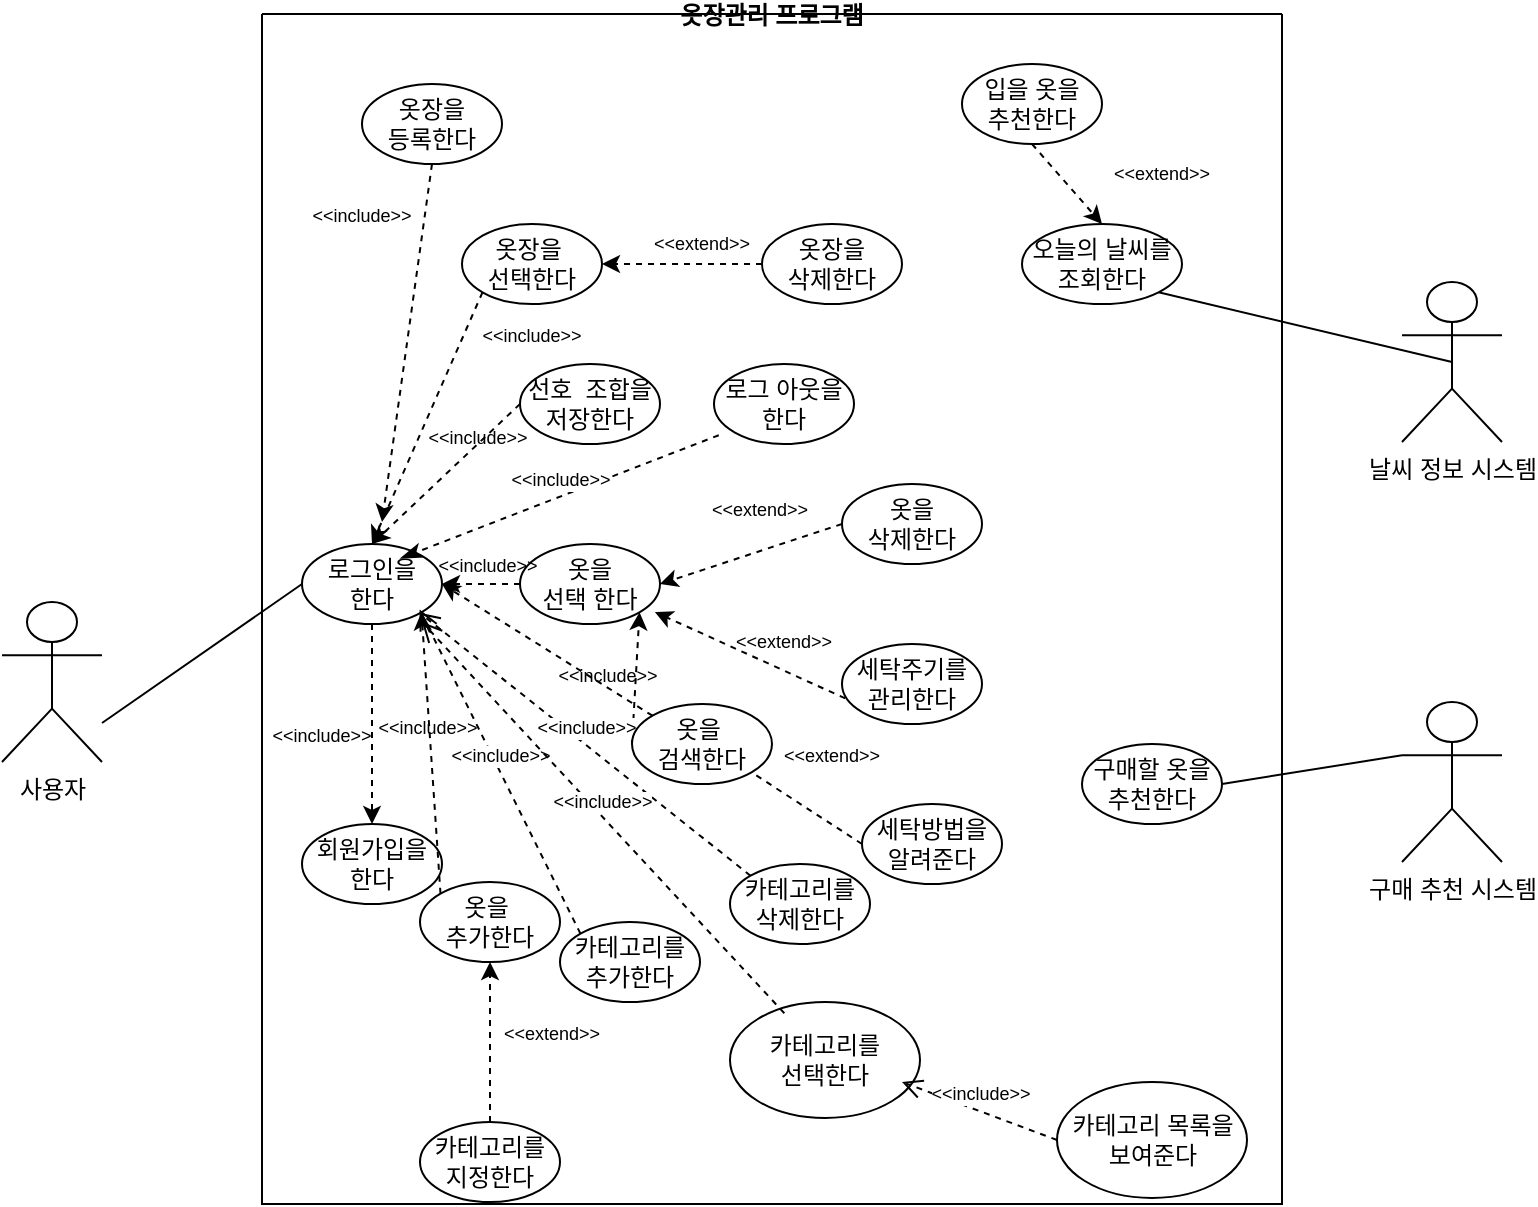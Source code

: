 <mxfile version="17.4.6" type="github">
  <diagram id="eXh087APFA0FxH9GW3ad" name="Page-1">
    <mxGraphModel dx="1038" dy="1650" grid="1" gridSize="10" guides="1" tooltips="1" connect="1" arrows="1" fold="1" page="1" pageScale="1" pageWidth="827" pageHeight="1169" math="0" shadow="0">
      <root>
        <mxCell id="0" />
        <mxCell id="1" parent="0" />
        <mxCell id="yPDIXAnX9h3u-iHD7uKG-1" value="사용자&lt;br&gt;" style="shape=umlActor;verticalLabelPosition=bottom;verticalAlign=top;html=1;outlineConnect=0;" parent="1" vertex="1">
          <mxGeometry x="50" y="-440" width="50" height="80" as="geometry" />
        </mxCell>
        <mxCell id="xYm1JuOZtIgdaOn4Q1WP-2" value="날씨 정보 시스템" style="shape=umlActor;verticalLabelPosition=bottom;verticalAlign=top;html=1;outlineConnect=0;" parent="1" vertex="1">
          <mxGeometry x="750" y="-600" width="50" height="80" as="geometry" />
        </mxCell>
        <mxCell id="xYm1JuOZtIgdaOn4Q1WP-9" value="옷장관리 프로그램" style="swimlane;startSize=0;" parent="1" vertex="1">
          <mxGeometry x="180" y="-734" width="510" height="595" as="geometry" />
        </mxCell>
        <mxCell id="xYm1JuOZtIgdaOn4Q1WP-10" value="로그인을&lt;br&gt;한다" style="ellipse;whiteSpace=wrap;html=1;" parent="xYm1JuOZtIgdaOn4Q1WP-9" vertex="1">
          <mxGeometry x="20" y="265" width="70" height="40" as="geometry" />
        </mxCell>
        <mxCell id="xYm1JuOZtIgdaOn4Q1WP-13" value="회원가입을&lt;br&gt;한다" style="ellipse;whiteSpace=wrap;html=1;" parent="xYm1JuOZtIgdaOn4Q1WP-9" vertex="1">
          <mxGeometry x="20" y="405" width="70" height="40" as="geometry" />
        </mxCell>
        <mxCell id="xYm1JuOZtIgdaOn4Q1WP-27" value="" style="html=1;rounded=0;endArrow=none;endFill=0;entryX=0;entryY=0.5;entryDx=0;entryDy=0;" parent="xYm1JuOZtIgdaOn4Q1WP-9" target="xYm1JuOZtIgdaOn4Q1WP-10" edge="1">
          <mxGeometry width="100" relative="1" as="geometry">
            <mxPoint x="-80" y="354.5" as="sourcePoint" />
            <mxPoint x="20" y="354.5" as="targetPoint" />
          </mxGeometry>
        </mxCell>
        <mxCell id="xYm1JuOZtIgdaOn4Q1WP-28" value="&lt;font style=&quot;font-size: 9px&quot;&gt;&amp;lt;&amp;lt;include&amp;gt;&amp;gt;&lt;/font&gt;" style="text;html=1;strokeColor=none;fillColor=none;align=center;verticalAlign=middle;whiteSpace=wrap;rounded=0;" parent="xYm1JuOZtIgdaOn4Q1WP-9" vertex="1">
          <mxGeometry y="345" width="60" height="30" as="geometry" />
        </mxCell>
        <mxCell id="xYm1JuOZtIgdaOn4Q1WP-29" value="세탁주기를&lt;br&gt;관리한다" style="ellipse;whiteSpace=wrap;html=1;" parent="xYm1JuOZtIgdaOn4Q1WP-9" vertex="1">
          <mxGeometry x="290" y="315" width="70" height="40" as="geometry" />
        </mxCell>
        <mxCell id="xYm1JuOZtIgdaOn4Q1WP-31" value="세탁방법을&lt;br&gt;알려준다" style="ellipse;whiteSpace=wrap;html=1;" parent="xYm1JuOZtIgdaOn4Q1WP-9" vertex="1">
          <mxGeometry x="300" y="395" width="70" height="40" as="geometry" />
        </mxCell>
        <mxCell id="xYm1JuOZtIgdaOn4Q1WP-41" value="옷을&amp;nbsp;&lt;br&gt;추가한다" style="ellipse;whiteSpace=wrap;html=1;" parent="xYm1JuOZtIgdaOn4Q1WP-9" vertex="1">
          <mxGeometry x="79" y="434" width="70" height="40" as="geometry" />
        </mxCell>
        <mxCell id="xYm1JuOZtIgdaOn4Q1WP-57" value="옷을&lt;br&gt;선택 한다" style="ellipse;whiteSpace=wrap;html=1;" parent="xYm1JuOZtIgdaOn4Q1WP-9" vertex="1">
          <mxGeometry x="129" y="265" width="70" height="40" as="geometry" />
        </mxCell>
        <mxCell id="xYm1JuOZtIgdaOn4Q1WP-50" value="선호&amp;nbsp; 조합을&lt;br&gt;저장한다" style="ellipse;whiteSpace=wrap;html=1;" parent="xYm1JuOZtIgdaOn4Q1WP-9" vertex="1">
          <mxGeometry x="129" y="175" width="70" height="40" as="geometry" />
        </mxCell>
        <mxCell id="xYm1JuOZtIgdaOn4Q1WP-47" value="옷장을&amp;nbsp;&lt;br&gt;선택한다" style="ellipse;whiteSpace=wrap;html=1;" parent="xYm1JuOZtIgdaOn4Q1WP-9" vertex="1">
          <mxGeometry x="100" y="105" width="70" height="40" as="geometry" />
        </mxCell>
        <mxCell id="xYm1JuOZtIgdaOn4Q1WP-48" value="옷장을&lt;br&gt;등록한다" style="ellipse;whiteSpace=wrap;html=1;" parent="xYm1JuOZtIgdaOn4Q1WP-9" vertex="1">
          <mxGeometry x="50" y="35" width="70" height="40" as="geometry" />
        </mxCell>
        <mxCell id="xYm1JuOZtIgdaOn4Q1WP-62" value="" style="endArrow=classic;html=1;rounded=0;fontSize=9;exitX=0.5;exitY=1;exitDx=0;exitDy=0;entryX=0.5;entryY=0;entryDx=0;entryDy=0;dashed=1;" parent="xYm1JuOZtIgdaOn4Q1WP-9" source="xYm1JuOZtIgdaOn4Q1WP-10" target="xYm1JuOZtIgdaOn4Q1WP-13" edge="1">
          <mxGeometry width="50" height="50" relative="1" as="geometry">
            <mxPoint x="50" y="355" as="sourcePoint" />
            <mxPoint x="100" y="305" as="targetPoint" />
          </mxGeometry>
        </mxCell>
        <mxCell id="xYm1JuOZtIgdaOn4Q1WP-42" value="옷을&lt;br&gt;삭제한다" style="ellipse;whiteSpace=wrap;html=1;" parent="xYm1JuOZtIgdaOn4Q1WP-9" vertex="1">
          <mxGeometry x="290" y="235" width="70" height="40" as="geometry" />
        </mxCell>
        <mxCell id="xYm1JuOZtIgdaOn4Q1WP-46" value="옷장을&lt;br&gt;삭제한다" style="ellipse;whiteSpace=wrap;html=1;" parent="xYm1JuOZtIgdaOn4Q1WP-9" vertex="1">
          <mxGeometry x="250" y="105" width="70" height="40" as="geometry" />
        </mxCell>
        <mxCell id="xYm1JuOZtIgdaOn4Q1WP-45" value="카테고리를&lt;br&gt;지정한다" style="ellipse;whiteSpace=wrap;html=1;" parent="xYm1JuOZtIgdaOn4Q1WP-9" vertex="1">
          <mxGeometry x="79" y="554" width="70" height="40" as="geometry" />
        </mxCell>
        <mxCell id="xYm1JuOZtIgdaOn4Q1WP-53" value="오늘의 날씨를&lt;br&gt;조회한다" style="ellipse;whiteSpace=wrap;html=1;" parent="xYm1JuOZtIgdaOn4Q1WP-9" vertex="1">
          <mxGeometry x="380" y="105" width="80" height="40" as="geometry" />
        </mxCell>
        <mxCell id="xYm1JuOZtIgdaOn4Q1WP-44" value="입을 옷을 &lt;br&gt;추천한다" style="ellipse;whiteSpace=wrap;html=1;" parent="xYm1JuOZtIgdaOn4Q1WP-9" vertex="1">
          <mxGeometry x="350" y="25" width="70" height="40" as="geometry" />
        </mxCell>
        <mxCell id="xYm1JuOZtIgdaOn4Q1WP-43" value="구매할 옷을 추천한다" style="ellipse;whiteSpace=wrap;html=1;" parent="xYm1JuOZtIgdaOn4Q1WP-9" vertex="1">
          <mxGeometry x="410" y="365" width="70" height="40" as="geometry" />
        </mxCell>
        <mxCell id="xYm1JuOZtIgdaOn4Q1WP-66" value="" style="endArrow=classic;html=1;rounded=0;dashed=1;fontSize=9;entryX=1;entryY=0.5;entryDx=0;entryDy=0;exitX=0;exitY=0.5;exitDx=0;exitDy=0;" parent="xYm1JuOZtIgdaOn4Q1WP-9" source="xYm1JuOZtIgdaOn4Q1WP-57" target="xYm1JuOZtIgdaOn4Q1WP-10" edge="1">
          <mxGeometry width="50" height="50" relative="1" as="geometry">
            <mxPoint x="100" y="275" as="sourcePoint" />
            <mxPoint x="320" y="255" as="targetPoint" />
          </mxGeometry>
        </mxCell>
        <mxCell id="xYm1JuOZtIgdaOn4Q1WP-67" value="&lt;font style=&quot;font-size: 9px&quot;&gt;&amp;lt;&amp;lt;include&amp;gt;&amp;gt;&lt;/font&gt;" style="text;html=1;strokeColor=none;fillColor=none;align=center;verticalAlign=middle;whiteSpace=wrap;rounded=0;" parent="xYm1JuOZtIgdaOn4Q1WP-9" vertex="1">
          <mxGeometry x="83" y="260" width="60" height="30" as="geometry" />
        </mxCell>
        <mxCell id="xYm1JuOZtIgdaOn4Q1WP-70" value="" style="endArrow=classic;html=1;rounded=0;dashed=1;fontSize=9;exitX=0;exitY=0.5;exitDx=0;exitDy=0;entryX=0.5;entryY=0;entryDx=0;entryDy=0;" parent="xYm1JuOZtIgdaOn4Q1WP-9" source="xYm1JuOZtIgdaOn4Q1WP-50" target="xYm1JuOZtIgdaOn4Q1WP-10" edge="1">
          <mxGeometry width="50" height="50" relative="1" as="geometry">
            <mxPoint x="270" y="305" as="sourcePoint" />
            <mxPoint x="320" y="255" as="targetPoint" />
          </mxGeometry>
        </mxCell>
        <mxCell id="xYm1JuOZtIgdaOn4Q1WP-71" value="&lt;font style=&quot;font-size: 9px&quot;&gt;&amp;lt;&amp;lt;include&amp;gt;&amp;gt;&lt;/font&gt;" style="text;html=1;strokeColor=none;fillColor=none;align=center;verticalAlign=middle;whiteSpace=wrap;rounded=0;" parent="xYm1JuOZtIgdaOn4Q1WP-9" vertex="1">
          <mxGeometry x="78" y="196" width="60" height="30" as="geometry" />
        </mxCell>
        <mxCell id="xYm1JuOZtIgdaOn4Q1WP-72" value="" style="endArrow=classic;html=1;rounded=0;dashed=1;fontSize=9;exitX=0;exitY=1;exitDx=0;exitDy=0;entryX=0.5;entryY=0;entryDx=0;entryDy=0;" parent="xYm1JuOZtIgdaOn4Q1WP-9" source="xYm1JuOZtIgdaOn4Q1WP-47" target="xYm1JuOZtIgdaOn4Q1WP-10" edge="1">
          <mxGeometry width="50" height="50" relative="1" as="geometry">
            <mxPoint x="270" y="305" as="sourcePoint" />
            <mxPoint x="320" y="255" as="targetPoint" />
          </mxGeometry>
        </mxCell>
        <mxCell id="xYm1JuOZtIgdaOn4Q1WP-73" value="&lt;font style=&quot;font-size: 9px&quot;&gt;&amp;lt;&amp;lt;include&amp;gt;&amp;gt;&lt;/font&gt;" style="text;html=1;strokeColor=none;fillColor=none;align=center;verticalAlign=middle;whiteSpace=wrap;rounded=0;" parent="xYm1JuOZtIgdaOn4Q1WP-9" vertex="1">
          <mxGeometry x="105" y="145" width="60" height="30" as="geometry" />
        </mxCell>
        <mxCell id="xYm1JuOZtIgdaOn4Q1WP-76" value="&lt;font style=&quot;font-size: 9px&quot;&gt;&amp;lt;&amp;lt;include&amp;gt;&amp;gt;&lt;/font&gt;" style="text;html=1;strokeColor=none;fillColor=none;align=center;verticalAlign=middle;whiteSpace=wrap;rounded=0;" parent="xYm1JuOZtIgdaOn4Q1WP-9" vertex="1">
          <mxGeometry x="20" y="85" width="60" height="30" as="geometry" />
        </mxCell>
        <mxCell id="xYm1JuOZtIgdaOn4Q1WP-77" value="" style="endArrow=classic;html=1;rounded=0;dashed=1;fontSize=9;exitX=0;exitY=0;exitDx=0;exitDy=0;entryX=1;entryY=1;entryDx=0;entryDy=0;" parent="xYm1JuOZtIgdaOn4Q1WP-9" source="xYm1JuOZtIgdaOn4Q1WP-41" target="xYm1JuOZtIgdaOn4Q1WP-10" edge="1">
          <mxGeometry width="50" height="50" relative="1" as="geometry">
            <mxPoint x="270" y="345" as="sourcePoint" />
            <mxPoint x="320" y="295" as="targetPoint" />
          </mxGeometry>
        </mxCell>
        <mxCell id="xYm1JuOZtIgdaOn4Q1WP-78" value="&lt;font style=&quot;font-size: 9px&quot;&gt;&amp;lt;&amp;lt;include&amp;gt;&amp;gt;&lt;/font&gt;" style="text;html=1;strokeColor=none;fillColor=none;align=center;verticalAlign=middle;whiteSpace=wrap;rounded=0;" parent="xYm1JuOZtIgdaOn4Q1WP-9" vertex="1">
          <mxGeometry x="53" y="341" width="60" height="30" as="geometry" />
        </mxCell>
        <mxCell id="xYm1JuOZtIgdaOn4Q1WP-79" value="" style="endArrow=classic;html=1;rounded=0;dashed=1;fontSize=9;exitX=0.5;exitY=0;exitDx=0;exitDy=0;entryX=0.5;entryY=1;entryDx=0;entryDy=0;" parent="xYm1JuOZtIgdaOn4Q1WP-9" source="xYm1JuOZtIgdaOn4Q1WP-45" target="xYm1JuOZtIgdaOn4Q1WP-41" edge="1">
          <mxGeometry width="50" height="50" relative="1" as="geometry">
            <mxPoint x="220" y="424" as="sourcePoint" />
            <mxPoint x="270" y="374" as="targetPoint" />
          </mxGeometry>
        </mxCell>
        <mxCell id="xYm1JuOZtIgdaOn4Q1WP-80" value="&lt;font style=&quot;font-size: 9px&quot;&gt;&amp;lt;&amp;lt;extend&amp;gt;&amp;gt;&lt;/font&gt;" style="text;html=1;strokeColor=none;fillColor=none;align=center;verticalAlign=middle;whiteSpace=wrap;rounded=0;" parent="xYm1JuOZtIgdaOn4Q1WP-9" vertex="1">
          <mxGeometry x="115" y="494" width="60" height="30" as="geometry" />
        </mxCell>
        <mxCell id="xYm1JuOZtIgdaOn4Q1WP-90" value="" style="endArrow=classic;html=1;rounded=0;fontSize=9;entryX=0.5;entryY=0;entryDx=0;entryDy=0;exitX=0.5;exitY=1;exitDx=0;exitDy=0;dashed=1;" parent="xYm1JuOZtIgdaOn4Q1WP-9" source="xYm1JuOZtIgdaOn4Q1WP-44" target="xYm1JuOZtIgdaOn4Q1WP-53" edge="1">
          <mxGeometry width="50" height="50" relative="1" as="geometry">
            <mxPoint x="270" y="275" as="sourcePoint" />
            <mxPoint x="320" y="225" as="targetPoint" />
          </mxGeometry>
        </mxCell>
        <mxCell id="xYm1JuOZtIgdaOn4Q1WP-91" value="&lt;font style=&quot;font-size: 9px&quot;&gt;&amp;lt;&amp;lt;extend&amp;gt;&amp;gt;&lt;/font&gt;" style="text;html=1;strokeColor=none;fillColor=none;align=center;verticalAlign=middle;whiteSpace=wrap;rounded=0;" parent="xYm1JuOZtIgdaOn4Q1WP-9" vertex="1">
          <mxGeometry x="190" y="99" width="60" height="30" as="geometry" />
        </mxCell>
        <mxCell id="xYm1JuOZtIgdaOn4Q1WP-92" value="" style="endArrow=classic;html=1;rounded=0;dashed=1;fontSize=9;entryX=1;entryY=0.5;entryDx=0;entryDy=0;exitX=0;exitY=0.5;exitDx=0;exitDy=0;" parent="xYm1JuOZtIgdaOn4Q1WP-9" source="xYm1JuOZtIgdaOn4Q1WP-46" target="xYm1JuOZtIgdaOn4Q1WP-47" edge="1">
          <mxGeometry width="50" height="50" relative="1" as="geometry">
            <mxPoint x="270" y="195" as="sourcePoint" />
            <mxPoint x="320" y="145" as="targetPoint" />
          </mxGeometry>
        </mxCell>
        <mxCell id="xYm1JuOZtIgdaOn4Q1WP-103" value="" style="endArrow=classic;html=1;rounded=0;fontSize=9;exitX=0;exitY=0;exitDx=0;exitDy=0;dashed=1;entryX=1;entryY=0.5;entryDx=0;entryDy=0;" parent="xYm1JuOZtIgdaOn4Q1WP-9" source="xYm1JuOZtIgdaOn4Q1WP-51" target="xYm1JuOZtIgdaOn4Q1WP-10" edge="1">
          <mxGeometry width="50" height="50" relative="1" as="geometry">
            <mxPoint x="270" y="465" as="sourcePoint" />
            <mxPoint x="80" y="285" as="targetPoint" />
          </mxGeometry>
        </mxCell>
        <mxCell id="xYm1JuOZtIgdaOn4Q1WP-104" value="&lt;font style=&quot;font-size: 9px&quot;&gt;&amp;lt;&amp;lt;include&amp;gt;&amp;gt;&lt;/font&gt;" style="text;html=1;strokeColor=none;fillColor=none;align=center;verticalAlign=middle;whiteSpace=wrap;rounded=0;" parent="xYm1JuOZtIgdaOn4Q1WP-9" vertex="1">
          <mxGeometry x="143" y="315" width="60" height="30" as="geometry" />
        </mxCell>
        <mxCell id="xYm1JuOZtIgdaOn4Q1WP-105" value="" style="endArrow=classic;html=1;rounded=0;dashed=1;fontSize=9;entryX=1;entryY=0.5;entryDx=0;entryDy=0;exitX=0;exitY=0.5;exitDx=0;exitDy=0;" parent="xYm1JuOZtIgdaOn4Q1WP-9" source="xYm1JuOZtIgdaOn4Q1WP-42" target="xYm1JuOZtIgdaOn4Q1WP-57" edge="1">
          <mxGeometry width="50" height="50" relative="1" as="geometry">
            <mxPoint x="270" y="395" as="sourcePoint" />
            <mxPoint x="320" y="345" as="targetPoint" />
          </mxGeometry>
        </mxCell>
        <mxCell id="xYm1JuOZtIgdaOn4Q1WP-109" value="" style="endArrow=classic;html=1;rounded=0;dashed=1;fontSize=9;entryX=0.963;entryY=0.85;entryDx=0;entryDy=0;entryPerimeter=0;exitX=0.023;exitY=0.68;exitDx=0;exitDy=0;exitPerimeter=0;" parent="xYm1JuOZtIgdaOn4Q1WP-9" source="xYm1JuOZtIgdaOn4Q1WP-29" target="xYm1JuOZtIgdaOn4Q1WP-57" edge="1">
          <mxGeometry width="50" height="50" relative="1" as="geometry">
            <mxPoint x="270" y="395" as="sourcePoint" />
            <mxPoint x="320" y="345" as="targetPoint" />
          </mxGeometry>
        </mxCell>
        <mxCell id="xYm1JuOZtIgdaOn4Q1WP-110" value="&lt;font style=&quot;font-size: 9px&quot;&gt;&amp;lt;&amp;lt;extend&amp;gt;&amp;gt;&lt;/font&gt;" style="text;html=1;strokeColor=none;fillColor=none;align=center;verticalAlign=middle;whiteSpace=wrap;rounded=0;" parent="xYm1JuOZtIgdaOn4Q1WP-9" vertex="1">
          <mxGeometry x="231" y="298" width="60" height="30" as="geometry" />
        </mxCell>
        <mxCell id="xYm1JuOZtIgdaOn4Q1WP-111" value="" style="endArrow=classic;html=1;rounded=0;dashed=1;fontSize=9;entryX=1;entryY=1;entryDx=0;entryDy=0;exitX=0;exitY=0.5;exitDx=0;exitDy=0;startArrow=none;" parent="xYm1JuOZtIgdaOn4Q1WP-9" source="xYm1JuOZtIgdaOn4Q1WP-51" target="xYm1JuOZtIgdaOn4Q1WP-57" edge="1">
          <mxGeometry width="50" height="50" relative="1" as="geometry">
            <mxPoint x="270" y="395" as="sourcePoint" />
            <mxPoint x="320" y="345" as="targetPoint" />
          </mxGeometry>
        </mxCell>
        <mxCell id="xYm1JuOZtIgdaOn4Q1WP-112" value="&lt;font style=&quot;font-size: 9px&quot;&gt;&amp;lt;&amp;lt;extend&amp;gt;&amp;gt;&lt;/font&gt;" style="text;html=1;strokeColor=none;fillColor=none;align=center;verticalAlign=middle;whiteSpace=wrap;rounded=0;" parent="xYm1JuOZtIgdaOn4Q1WP-9" vertex="1">
          <mxGeometry x="255" y="355" width="60" height="30" as="geometry" />
        </mxCell>
        <mxCell id="LRz-mq-irpEqSZUiorhD-1" value="로그 아웃을&lt;br&gt;한다" style="ellipse;whiteSpace=wrap;html=1;" vertex="1" parent="xYm1JuOZtIgdaOn4Q1WP-9">
          <mxGeometry x="226" y="175" width="70" height="40" as="geometry" />
        </mxCell>
        <mxCell id="LRz-mq-irpEqSZUiorhD-10" value="&lt;font style=&quot;font-size: 9px&quot;&gt;&amp;lt;&amp;lt;include&amp;gt;&amp;gt;&lt;/font&gt;" style="html=1;verticalAlign=bottom;endArrow=classicThin;dashed=1;endSize=8;rounded=0;exitX=0.034;exitY=0.89;exitDx=0;exitDy=0;exitPerimeter=0;entryX=0.703;entryY=0.18;entryDx=0;entryDy=0;entryPerimeter=0;endFill=1;" edge="1" parent="xYm1JuOZtIgdaOn4Q1WP-9" source="LRz-mq-irpEqSZUiorhD-1" target="xYm1JuOZtIgdaOn4Q1WP-10">
          <mxGeometry relative="1" as="geometry">
            <mxPoint x="235" y="229.5" as="sourcePoint" />
            <mxPoint x="155" y="229.5" as="targetPoint" />
          </mxGeometry>
        </mxCell>
        <mxCell id="LRz-mq-irpEqSZUiorhD-12" value="카테고리를&lt;br&gt;추가한다" style="ellipse;whiteSpace=wrap;html=1;" vertex="1" parent="xYm1JuOZtIgdaOn4Q1WP-9">
          <mxGeometry x="149" y="454" width="70" height="40" as="geometry" />
        </mxCell>
        <mxCell id="LRz-mq-irpEqSZUiorhD-14" value="카테고리를&lt;br&gt;삭제한다" style="ellipse;whiteSpace=wrap;html=1;" vertex="1" parent="xYm1JuOZtIgdaOn4Q1WP-9">
          <mxGeometry x="234" y="425" width="70" height="40" as="geometry" />
        </mxCell>
        <mxCell id="LRz-mq-irpEqSZUiorhD-15" value="카테고리 목록을&lt;br&gt;보여준다" style="ellipse;whiteSpace=wrap;html=1;" vertex="1" parent="xYm1JuOZtIgdaOn4Q1WP-9">
          <mxGeometry x="397.5" y="534" width="95" height="58" as="geometry" />
        </mxCell>
        <mxCell id="LRz-mq-irpEqSZUiorhD-16" value="&lt;font style=&quot;font-size: 9px&quot;&gt;&amp;lt;&amp;lt;include&amp;gt;&amp;gt;&lt;/font&gt;" style="html=1;verticalAlign=bottom;endArrow=open;dashed=1;endSize=8;rounded=0;fontSize=9;entryX=-0.07;entryY=1.26;entryDx=0;entryDy=0;entryPerimeter=0;exitX=0;exitY=0;exitDx=0;exitDy=0;" edge="1" parent="xYm1JuOZtIgdaOn4Q1WP-9" source="LRz-mq-irpEqSZUiorhD-12" target="xYm1JuOZtIgdaOn4Q1WP-67">
          <mxGeometry relative="1" as="geometry">
            <mxPoint x="270" y="405" as="sourcePoint" />
            <mxPoint x="190" y="405" as="targetPoint" />
          </mxGeometry>
        </mxCell>
        <mxCell id="LRz-mq-irpEqSZUiorhD-17" value="&amp;lt;&amp;lt;include&amp;gt;&amp;gt;" style="html=1;verticalAlign=bottom;endArrow=open;dashed=1;endSize=8;rounded=0;fontSize=9;exitX=0;exitY=0;exitDx=0;exitDy=0;entryX=-0.07;entryY=1.313;entryDx=0;entryDy=0;entryPerimeter=0;" edge="1" parent="xYm1JuOZtIgdaOn4Q1WP-9" source="LRz-mq-irpEqSZUiorhD-14" target="xYm1JuOZtIgdaOn4Q1WP-67">
          <mxGeometry relative="1" as="geometry">
            <mxPoint x="270" y="405" as="sourcePoint" />
            <mxPoint x="190" y="405" as="targetPoint" />
          </mxGeometry>
        </mxCell>
        <mxCell id="xYm1JuOZtIgdaOn4Q1WP-51" value="옷을&amp;nbsp;&lt;br&gt;검색한다" style="ellipse;whiteSpace=wrap;html=1;" parent="xYm1JuOZtIgdaOn4Q1WP-9" vertex="1">
          <mxGeometry x="185" y="345" width="70" height="40" as="geometry" />
        </mxCell>
        <mxCell id="LRz-mq-irpEqSZUiorhD-18" value="" style="endArrow=none;html=1;rounded=0;dashed=1;fontSize=9;entryX=1;entryY=1;entryDx=0;entryDy=0;exitX=0;exitY=0.5;exitDx=0;exitDy=0;" edge="1" parent="xYm1JuOZtIgdaOn4Q1WP-9" source="xYm1JuOZtIgdaOn4Q1WP-31" target="xYm1JuOZtIgdaOn4Q1WP-51">
          <mxGeometry width="50" height="50" relative="1" as="geometry">
            <mxPoint x="480" y="-330" as="sourcePoint" />
            <mxPoint x="368.749" y="-445.858" as="targetPoint" />
          </mxGeometry>
        </mxCell>
        <mxCell id="LRz-mq-irpEqSZUiorhD-19" value="카테고리를&lt;br&gt;선택한다" style="ellipse;whiteSpace=wrap;html=1;" vertex="1" parent="xYm1JuOZtIgdaOn4Q1WP-9">
          <mxGeometry x="234" y="494" width="95" height="58" as="geometry" />
        </mxCell>
        <mxCell id="xYm1JuOZtIgdaOn4Q1WP-75" value="" style="endArrow=classic;html=1;rounded=0;dashed=1;fontSize=9;exitX=0.5;exitY=1;exitDx=0;exitDy=0;" parent="1" source="xYm1JuOZtIgdaOn4Q1WP-48" edge="1">
          <mxGeometry width="50" height="50" relative="1" as="geometry">
            <mxPoint x="450" y="-440" as="sourcePoint" />
            <mxPoint x="240" y="-480" as="targetPoint" />
          </mxGeometry>
        </mxCell>
        <mxCell id="xYm1JuOZtIgdaOn4Q1WP-87" style="rounded=0;orthogonalLoop=1;jettySize=auto;html=1;exitX=1;exitY=1;exitDx=0;exitDy=0;entryX=0.5;entryY=0.5;entryDx=0;entryDy=0;entryPerimeter=0;fontSize=9;endArrow=none;endFill=0;" parent="1" source="xYm1JuOZtIgdaOn4Q1WP-53" target="xYm1JuOZtIgdaOn4Q1WP-2" edge="1">
          <mxGeometry relative="1" as="geometry" />
        </mxCell>
        <mxCell id="xYm1JuOZtIgdaOn4Q1WP-93" value="&lt;font style=&quot;font-size: 9px&quot;&gt;&amp;lt;&amp;lt;extend&amp;gt;&amp;gt;&lt;/font&gt;" style="text;html=1;strokeColor=none;fillColor=none;align=center;verticalAlign=middle;whiteSpace=wrap;rounded=0;" parent="1" vertex="1">
          <mxGeometry x="600" y="-670" width="60" height="30" as="geometry" />
        </mxCell>
        <mxCell id="xYm1JuOZtIgdaOn4Q1WP-108" value="&lt;font style=&quot;font-size: 9px&quot;&gt;&amp;lt;&amp;lt;extend&amp;gt;&amp;gt;&lt;/font&gt;" style="text;html=1;strokeColor=none;fillColor=none;align=center;verticalAlign=middle;whiteSpace=wrap;rounded=0;" parent="1" vertex="1">
          <mxGeometry x="399" y="-502" width="60" height="30" as="geometry" />
        </mxCell>
        <mxCell id="xYm1JuOZtIgdaOn4Q1WP-113" value="구매 추천 시스템" style="shape=umlActor;verticalLabelPosition=bottom;verticalAlign=top;html=1;outlineConnect=0;" parent="1" vertex="1">
          <mxGeometry x="750" y="-390" width="50" height="80" as="geometry" />
        </mxCell>
        <mxCell id="xYm1JuOZtIgdaOn4Q1WP-114" value="" style="endArrow=none;html=1;rounded=0;fontSize=9;entryX=1;entryY=0.5;entryDx=0;entryDy=0;exitX=0;exitY=0.333;exitDx=0;exitDy=0;exitPerimeter=0;" parent="1" source="xYm1JuOZtIgdaOn4Q1WP-113" target="xYm1JuOZtIgdaOn4Q1WP-43" edge="1">
          <mxGeometry width="50" height="50" relative="1" as="geometry">
            <mxPoint x="450" y="-370" as="sourcePoint" />
            <mxPoint x="500" y="-420" as="targetPoint" />
          </mxGeometry>
        </mxCell>
        <mxCell id="LRz-mq-irpEqSZUiorhD-20" value="&amp;lt;&amp;lt;include&amp;gt;&amp;gt;" style="html=1;verticalAlign=bottom;endArrow=open;dashed=1;endSize=8;rounded=0;fontSize=9;exitX=0.286;exitY=0.097;exitDx=0;exitDy=0;exitPerimeter=0;" edge="1" parent="1" source="LRz-mq-irpEqSZUiorhD-19">
          <mxGeometry relative="1" as="geometry">
            <mxPoint x="450" y="-250" as="sourcePoint" />
            <mxPoint x="260" y="-430" as="targetPoint" />
          </mxGeometry>
        </mxCell>
        <mxCell id="LRz-mq-irpEqSZUiorhD-21" value="&amp;lt;&amp;lt;include&amp;gt;&amp;gt;" style="html=1;verticalAlign=bottom;endArrow=open;dashed=1;endSize=8;rounded=0;fontSize=9;exitX=0;exitY=0.5;exitDx=0;exitDy=0;" edge="1" parent="1" source="LRz-mq-irpEqSZUiorhD-15">
          <mxGeometry relative="1" as="geometry">
            <mxPoint x="450" y="-250" as="sourcePoint" />
            <mxPoint x="500" y="-200" as="targetPoint" />
          </mxGeometry>
        </mxCell>
      </root>
    </mxGraphModel>
  </diagram>
</mxfile>
